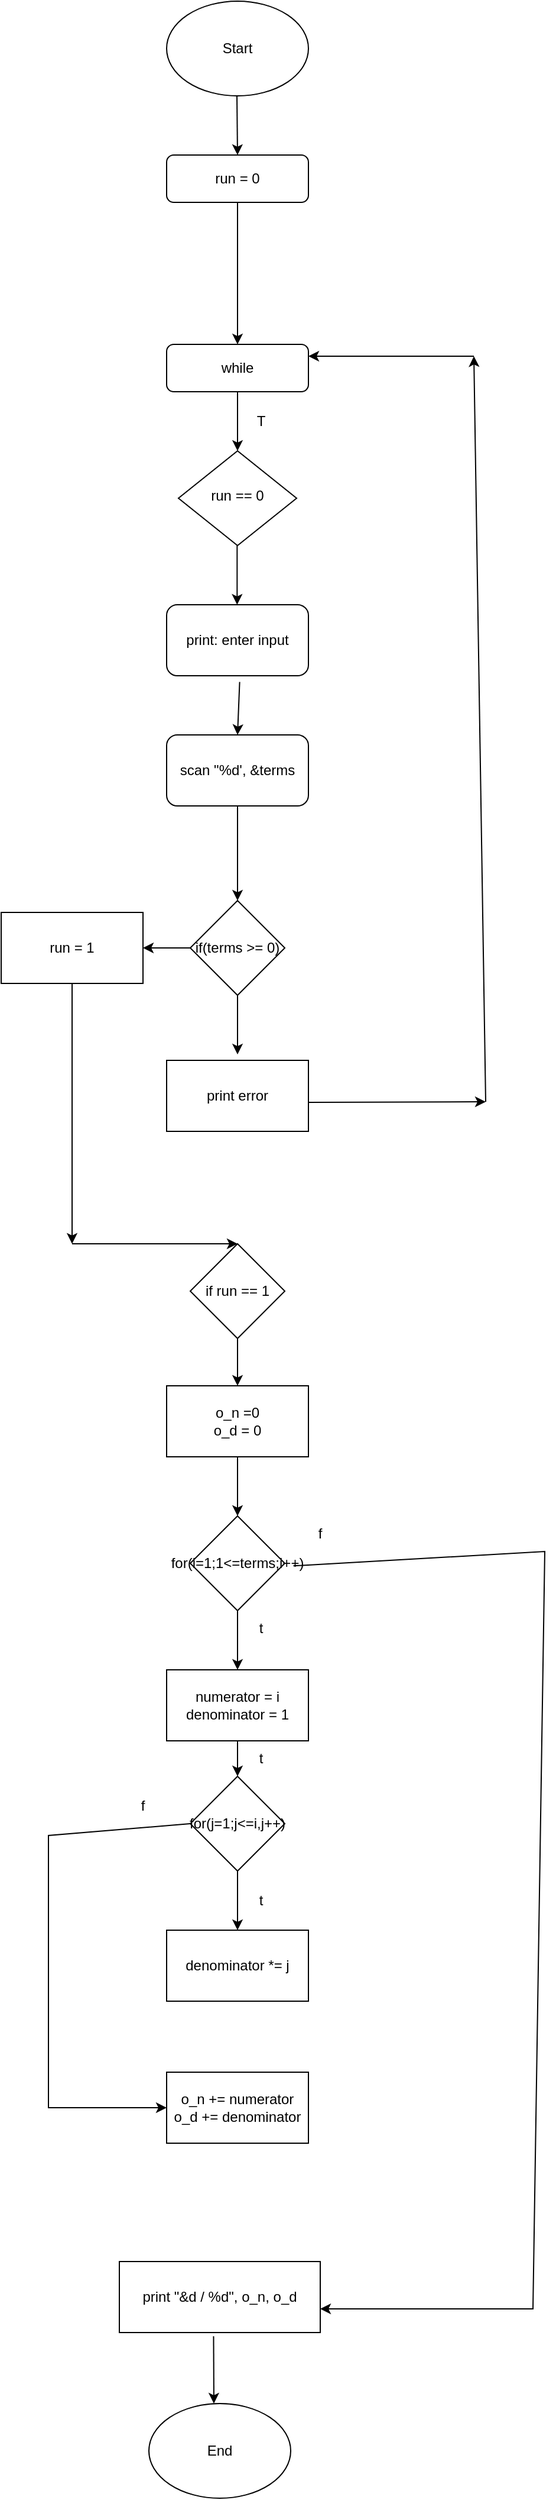 <mxfile version="16.5.6" type="device"><diagram id="C5RBs43oDa-KdzZeNtuy" name="Page-1"><mxGraphModel dx="1220" dy="2321" grid="1" gridSize="10" guides="1" tooltips="1" connect="1" arrows="1" fold="1" page="1" pageScale="1" pageWidth="827" pageHeight="1169" math="0" shadow="0"><root><mxCell id="WIyWlLk6GJQsqaUBKTNV-0"/><mxCell id="WIyWlLk6GJQsqaUBKTNV-1" parent="WIyWlLk6GJQsqaUBKTNV-0"/><mxCell id="WIyWlLk6GJQsqaUBKTNV-3" value="while" style="rounded=1;whiteSpace=wrap;html=1;fontSize=12;glass=0;strokeWidth=1;shadow=0;" parent="WIyWlLk6GJQsqaUBKTNV-1" vertex="1"><mxGeometry x="160" y="80" width="120" height="40" as="geometry"/></mxCell><mxCell id="WIyWlLk6GJQsqaUBKTNV-6" value="run == 0" style="rhombus;whiteSpace=wrap;html=1;shadow=0;fontFamily=Helvetica;fontSize=12;align=center;strokeWidth=1;spacing=6;spacingTop=-4;" parent="WIyWlLk6GJQsqaUBKTNV-1" vertex="1"><mxGeometry x="170" y="170" width="100" height="80" as="geometry"/></mxCell><mxCell id="DGJ5KSILgkrPZ0Xr6B0E-1" value="scan &quot;%d', &amp;amp;terms" style="rounded=1;whiteSpace=wrap;html=1;" vertex="1" parent="WIyWlLk6GJQsqaUBKTNV-1"><mxGeometry x="160" y="410" width="120" height="60" as="geometry"/></mxCell><mxCell id="DGJ5KSILgkrPZ0Xr6B0E-2" value="if(terms &amp;gt;= 0)" style="rhombus;whiteSpace=wrap;html=1;" vertex="1" parent="WIyWlLk6GJQsqaUBKTNV-1"><mxGeometry x="180" y="550" width="80" height="80" as="geometry"/></mxCell><mxCell id="DGJ5KSILgkrPZ0Xr6B0E-3" value="" style="endArrow=classic;html=1;rounded=0;exitX=0.5;exitY=1;exitDx=0;exitDy=0;" edge="1" parent="WIyWlLk6GJQsqaUBKTNV-1" source="DGJ5KSILgkrPZ0Xr6B0E-1"><mxGeometry width="50" height="50" relative="1" as="geometry"><mxPoint x="110" y="590" as="sourcePoint"/><mxPoint x="220" y="550" as="targetPoint"/></mxGeometry></mxCell><mxCell id="DGJ5KSILgkrPZ0Xr6B0E-4" value="" style="endArrow=classic;html=1;rounded=0;exitX=0.5;exitY=1;exitDx=0;exitDy=0;" edge="1" parent="WIyWlLk6GJQsqaUBKTNV-1" source="DGJ5KSILgkrPZ0Xr6B0E-2"><mxGeometry width="50" height="50" relative="1" as="geometry"><mxPoint x="210" y="700" as="sourcePoint"/><mxPoint x="220" y="680" as="targetPoint"/></mxGeometry></mxCell><mxCell id="DGJ5KSILgkrPZ0Xr6B0E-5" value="run = 1" style="rounded=0;whiteSpace=wrap;html=1;" vertex="1" parent="WIyWlLk6GJQsqaUBKTNV-1"><mxGeometry x="20" y="560" width="120" height="60" as="geometry"/></mxCell><mxCell id="DGJ5KSILgkrPZ0Xr6B0E-6" value="print error" style="rounded=0;whiteSpace=wrap;html=1;" vertex="1" parent="WIyWlLk6GJQsqaUBKTNV-1"><mxGeometry x="160" y="685" width="120" height="60" as="geometry"/></mxCell><mxCell id="DGJ5KSILgkrPZ0Xr6B0E-7" value="" style="endArrow=classic;html=1;rounded=0;" edge="1" parent="WIyWlLk6GJQsqaUBKTNV-1"><mxGeometry width="50" height="50" relative="1" as="geometry"><mxPoint x="180" y="590" as="sourcePoint"/><mxPoint x="140" y="590" as="targetPoint"/></mxGeometry></mxCell><mxCell id="DGJ5KSILgkrPZ0Xr6B0E-8" value="" style="endArrow=classic;html=1;rounded=0;exitX=0.997;exitY=0.591;exitDx=0;exitDy=0;exitPerimeter=0;" edge="1" parent="WIyWlLk6GJQsqaUBKTNV-1" source="DGJ5KSILgkrPZ0Xr6B0E-6"><mxGeometry width="50" height="50" relative="1" as="geometry"><mxPoint x="310" y="750" as="sourcePoint"/><mxPoint x="430" y="720" as="targetPoint"/></mxGeometry></mxCell><mxCell id="DGJ5KSILgkrPZ0Xr6B0E-9" value="" style="endArrow=classic;html=1;rounded=0;" edge="1" parent="WIyWlLk6GJQsqaUBKTNV-1"><mxGeometry width="50" height="50" relative="1" as="geometry"><mxPoint x="430" y="720" as="sourcePoint"/><mxPoint x="420" y="90" as="targetPoint"/></mxGeometry></mxCell><mxCell id="DGJ5KSILgkrPZ0Xr6B0E-10" value="" style="endArrow=classic;html=1;rounded=0;entryX=1;entryY=0.25;entryDx=0;entryDy=0;" edge="1" parent="WIyWlLk6GJQsqaUBKTNV-1" target="WIyWlLk6GJQsqaUBKTNV-3"><mxGeometry width="50" height="50" relative="1" as="geometry"><mxPoint x="420" y="90" as="sourcePoint"/><mxPoint x="390" y="90" as="targetPoint"/></mxGeometry></mxCell><mxCell id="DGJ5KSILgkrPZ0Xr6B0E-11" value="" style="endArrow=classic;html=1;rounded=0;exitX=0.5;exitY=1;exitDx=0;exitDy=0;" edge="1" parent="WIyWlLk6GJQsqaUBKTNV-1" source="DGJ5KSILgkrPZ0Xr6B0E-5"><mxGeometry width="50" height="50" relative="1" as="geometry"><mxPoint x="50" y="680" as="sourcePoint"/><mxPoint x="80" y="840" as="targetPoint"/></mxGeometry></mxCell><mxCell id="DGJ5KSILgkrPZ0Xr6B0E-12" value="Start" style="ellipse;whiteSpace=wrap;html=1;" vertex="1" parent="WIyWlLk6GJQsqaUBKTNV-1"><mxGeometry x="160" y="-210" width="120" height="80" as="geometry"/></mxCell><mxCell id="DGJ5KSILgkrPZ0Xr6B0E-13" value="" style="endArrow=classic;html=1;rounded=0;entryX=0.5;entryY=0;entryDx=0;entryDy=0;exitX=0.5;exitY=1;exitDx=0;exitDy=0;" edge="1" parent="WIyWlLk6GJQsqaUBKTNV-1" source="DGJ5KSILgkrPZ0Xr6B0E-48" target="WIyWlLk6GJQsqaUBKTNV-3"><mxGeometry width="50" height="50" relative="1" as="geometry"><mxPoint x="230" y="10" as="sourcePoint"/><mxPoint x="150" y="40" as="targetPoint"/></mxGeometry></mxCell><mxCell id="DGJ5KSILgkrPZ0Xr6B0E-14" value="if run == 1" style="rhombus;whiteSpace=wrap;html=1;" vertex="1" parent="WIyWlLk6GJQsqaUBKTNV-1"><mxGeometry x="180" y="840" width="80" height="80" as="geometry"/></mxCell><mxCell id="DGJ5KSILgkrPZ0Xr6B0E-15" value="" style="endArrow=classic;html=1;rounded=0;" edge="1" parent="WIyWlLk6GJQsqaUBKTNV-1"><mxGeometry width="50" height="50" relative="1" as="geometry"><mxPoint x="80" y="840" as="sourcePoint"/><mxPoint x="220" y="840" as="targetPoint"/></mxGeometry></mxCell><mxCell id="DGJ5KSILgkrPZ0Xr6B0E-16" value="" style="endArrow=classic;html=1;rounded=0;exitX=0.5;exitY=1;exitDx=0;exitDy=0;" edge="1" parent="WIyWlLk6GJQsqaUBKTNV-1" source="DGJ5KSILgkrPZ0Xr6B0E-14"><mxGeometry width="50" height="50" relative="1" as="geometry"><mxPoint x="220" y="970" as="sourcePoint"/><mxPoint x="220" y="960" as="targetPoint"/></mxGeometry></mxCell><mxCell id="DGJ5KSILgkrPZ0Xr6B0E-17" value="o_n =0&lt;br&gt;o_d = 0" style="rounded=0;whiteSpace=wrap;html=1;" vertex="1" parent="WIyWlLk6GJQsqaUBKTNV-1"><mxGeometry x="160" y="960" width="120" height="60" as="geometry"/></mxCell><mxCell id="DGJ5KSILgkrPZ0Xr6B0E-18" value="print: enter input" style="rounded=1;whiteSpace=wrap;html=1;" vertex="1" parent="WIyWlLk6GJQsqaUBKTNV-1"><mxGeometry x="160" y="300" width="120" height="60" as="geometry"/></mxCell><mxCell id="DGJ5KSILgkrPZ0Xr6B0E-19" value="" style="endArrow=classic;html=1;rounded=0;exitX=0.515;exitY=1.088;exitDx=0;exitDy=0;exitPerimeter=0;" edge="1" parent="WIyWlLk6GJQsqaUBKTNV-1" source="DGJ5KSILgkrPZ0Xr6B0E-18"><mxGeometry width="50" height="50" relative="1" as="geometry"><mxPoint x="219.66" y="350" as="sourcePoint"/><mxPoint x="220" y="410" as="targetPoint"/></mxGeometry></mxCell><mxCell id="DGJ5KSILgkrPZ0Xr6B0E-21" value="" style="endArrow=classic;html=1;rounded=0;exitX=0.5;exitY=1;exitDx=0;exitDy=0;entryX=0.5;entryY=0;entryDx=0;entryDy=0;" edge="1" parent="WIyWlLk6GJQsqaUBKTNV-1" source="WIyWlLk6GJQsqaUBKTNV-3" target="WIyWlLk6GJQsqaUBKTNV-6"><mxGeometry width="50" height="50" relative="1" as="geometry"><mxPoint x="220" y="170" as="sourcePoint"/><mxPoint x="270" y="120" as="targetPoint"/></mxGeometry></mxCell><mxCell id="DGJ5KSILgkrPZ0Xr6B0E-22" value="" style="endArrow=classic;html=1;rounded=0;exitX=0.5;exitY=1;exitDx=0;exitDy=0;entryX=0.5;entryY=0;entryDx=0;entryDy=0;" edge="1" parent="WIyWlLk6GJQsqaUBKTNV-1"><mxGeometry width="50" height="50" relative="1" as="geometry"><mxPoint x="219.66" y="250" as="sourcePoint"/><mxPoint x="219.66" y="300" as="targetPoint"/></mxGeometry></mxCell><mxCell id="DGJ5KSILgkrPZ0Xr6B0E-24" value="T" style="text;html=1;strokeColor=none;fillColor=none;align=center;verticalAlign=middle;whiteSpace=wrap;rounded=0;" vertex="1" parent="WIyWlLk6GJQsqaUBKTNV-1"><mxGeometry x="210" y="130" width="60" height="30" as="geometry"/></mxCell><mxCell id="DGJ5KSILgkrPZ0Xr6B0E-25" value="" style="endArrow=classic;html=1;rounded=0;exitX=0.5;exitY=1;exitDx=0;exitDy=0;" edge="1" parent="WIyWlLk6GJQsqaUBKTNV-1" source="DGJ5KSILgkrPZ0Xr6B0E-17"><mxGeometry width="50" height="50" relative="1" as="geometry"><mxPoint x="220" y="1100" as="sourcePoint"/><mxPoint x="220" y="1070" as="targetPoint"/></mxGeometry></mxCell><mxCell id="DGJ5KSILgkrPZ0Xr6B0E-26" value="for(i=1;1&amp;lt;=terms;i++)" style="rhombus;whiteSpace=wrap;html=1;" vertex="1" parent="WIyWlLk6GJQsqaUBKTNV-1"><mxGeometry x="180" y="1070" width="80" height="80" as="geometry"/></mxCell><mxCell id="DGJ5KSILgkrPZ0Xr6B0E-27" value="" style="endArrow=classic;html=1;rounded=0;exitX=0.5;exitY=1;exitDx=0;exitDy=0;" edge="1" parent="WIyWlLk6GJQsqaUBKTNV-1" source="DGJ5KSILgkrPZ0Xr6B0E-26"><mxGeometry width="50" height="50" relative="1" as="geometry"><mxPoint x="220" y="1200" as="sourcePoint"/><mxPoint x="220" y="1200" as="targetPoint"/></mxGeometry></mxCell><mxCell id="DGJ5KSILgkrPZ0Xr6B0E-28" value="numerator = i&lt;br&gt;denominator = 1" style="rounded=0;whiteSpace=wrap;html=1;" vertex="1" parent="WIyWlLk6GJQsqaUBKTNV-1"><mxGeometry x="160" y="1200" width="120" height="60" as="geometry"/></mxCell><mxCell id="DGJ5KSILgkrPZ0Xr6B0E-30" value="" style="endArrow=classic;html=1;rounded=0;exitX=0.5;exitY=1;exitDx=0;exitDy=0;" edge="1" parent="WIyWlLk6GJQsqaUBKTNV-1" source="DGJ5KSILgkrPZ0Xr6B0E-28"><mxGeometry width="50" height="50" relative="1" as="geometry"><mxPoint x="140" y="1330" as="sourcePoint"/><mxPoint x="220" y="1290" as="targetPoint"/></mxGeometry></mxCell><mxCell id="DGJ5KSILgkrPZ0Xr6B0E-32" value="for(j=1;j&amp;lt;=i,j++)" style="rhombus;whiteSpace=wrap;html=1;" vertex="1" parent="WIyWlLk6GJQsqaUBKTNV-1"><mxGeometry x="180" y="1290" width="80" height="80" as="geometry"/></mxCell><mxCell id="DGJ5KSILgkrPZ0Xr6B0E-33" value="" style="endArrow=classic;html=1;rounded=0;exitX=0.5;exitY=1;exitDx=0;exitDy=0;" edge="1" parent="WIyWlLk6GJQsqaUBKTNV-1" source="DGJ5KSILgkrPZ0Xr6B0E-32"><mxGeometry width="50" height="50" relative="1" as="geometry"><mxPoint x="240" y="1460" as="sourcePoint"/><mxPoint x="220" y="1420" as="targetPoint"/></mxGeometry></mxCell><mxCell id="DGJ5KSILgkrPZ0Xr6B0E-34" value="denominator *= j" style="rounded=0;whiteSpace=wrap;html=1;" vertex="1" parent="WIyWlLk6GJQsqaUBKTNV-1"><mxGeometry x="160" y="1420" width="120" height="60" as="geometry"/></mxCell><mxCell id="DGJ5KSILgkrPZ0Xr6B0E-35" value="" style="endArrow=classic;html=1;rounded=0;exitX=1.091;exitY=0.527;exitDx=0;exitDy=0;exitPerimeter=0;" edge="1" parent="WIyWlLk6GJQsqaUBKTNV-1" source="DGJ5KSILgkrPZ0Xr6B0E-26"><mxGeometry width="50" height="50" relative="1" as="geometry"><mxPoint x="280" y="1120" as="sourcePoint"/><mxPoint x="290" y="1740" as="targetPoint"/><Array as="points"><mxPoint x="480" y="1100"/><mxPoint x="470" y="1740"/></Array></mxGeometry></mxCell><mxCell id="DGJ5KSILgkrPZ0Xr6B0E-36" value="" style="endArrow=classic;html=1;rounded=0;exitX=0;exitY=0.5;exitDx=0;exitDy=0;entryX=0;entryY=0.5;entryDx=0;entryDy=0;" edge="1" parent="WIyWlLk6GJQsqaUBKTNV-1" source="DGJ5KSILgkrPZ0Xr6B0E-32" target="DGJ5KSILgkrPZ0Xr6B0E-41"><mxGeometry width="50" height="50" relative="1" as="geometry"><mxPoint x="310" y="1360" as="sourcePoint"/><mxPoint x="360" y="1310" as="targetPoint"/><Array as="points"><mxPoint x="60" y="1340"/><mxPoint x="60" y="1570"/></Array></mxGeometry></mxCell><mxCell id="DGJ5KSILgkrPZ0Xr6B0E-37" value="t" style="text;html=1;strokeColor=none;fillColor=none;align=center;verticalAlign=middle;whiteSpace=wrap;rounded=0;" vertex="1" parent="WIyWlLk6GJQsqaUBKTNV-1"><mxGeometry x="210" y="1150" width="60" height="30" as="geometry"/></mxCell><mxCell id="DGJ5KSILgkrPZ0Xr6B0E-38" value="t" style="text;html=1;strokeColor=none;fillColor=none;align=center;verticalAlign=middle;whiteSpace=wrap;rounded=0;" vertex="1" parent="WIyWlLk6GJQsqaUBKTNV-1"><mxGeometry x="210" y="1260" width="60" height="30" as="geometry"/></mxCell><mxCell id="DGJ5KSILgkrPZ0Xr6B0E-39" value="f" style="text;html=1;strokeColor=none;fillColor=none;align=center;verticalAlign=middle;whiteSpace=wrap;rounded=0;" vertex="1" parent="WIyWlLk6GJQsqaUBKTNV-1"><mxGeometry x="260" y="1070" width="60" height="30" as="geometry"/></mxCell><mxCell id="DGJ5KSILgkrPZ0Xr6B0E-40" value="f" style="text;html=1;strokeColor=none;fillColor=none;align=center;verticalAlign=middle;whiteSpace=wrap;rounded=0;" vertex="1" parent="WIyWlLk6GJQsqaUBKTNV-1"><mxGeometry x="110" y="1300" width="60" height="30" as="geometry"/></mxCell><mxCell id="DGJ5KSILgkrPZ0Xr6B0E-41" value="o_n += numerator&lt;br&gt;o_d += denominator" style="rounded=0;whiteSpace=wrap;html=1;" vertex="1" parent="WIyWlLk6GJQsqaUBKTNV-1"><mxGeometry x="160" y="1540" width="120" height="60" as="geometry"/></mxCell><mxCell id="DGJ5KSILgkrPZ0Xr6B0E-43" value="t" style="text;html=1;strokeColor=none;fillColor=none;align=center;verticalAlign=middle;whiteSpace=wrap;rounded=0;" vertex="1" parent="WIyWlLk6GJQsqaUBKTNV-1"><mxGeometry x="210" y="1380" width="60" height="30" as="geometry"/></mxCell><mxCell id="DGJ5KSILgkrPZ0Xr6B0E-45" value="print &quot;&amp;amp;d / %d&quot;, o_n, o_d" style="rounded=0;whiteSpace=wrap;html=1;" vertex="1" parent="WIyWlLk6GJQsqaUBKTNV-1"><mxGeometry x="120" y="1700" width="170" height="60" as="geometry"/></mxCell><mxCell id="DGJ5KSILgkrPZ0Xr6B0E-46" value="" style="endArrow=classic;html=1;rounded=0;exitX=0.469;exitY=1.053;exitDx=0;exitDy=0;exitPerimeter=0;" edge="1" parent="WIyWlLk6GJQsqaUBKTNV-1" source="DGJ5KSILgkrPZ0Xr6B0E-45"><mxGeometry width="50" height="50" relative="1" as="geometry"><mxPoint x="200" y="1880" as="sourcePoint"/><mxPoint x="200" y="1820" as="targetPoint"/></mxGeometry></mxCell><mxCell id="DGJ5KSILgkrPZ0Xr6B0E-47" value="End" style="ellipse;whiteSpace=wrap;html=1;" vertex="1" parent="WIyWlLk6GJQsqaUBKTNV-1"><mxGeometry x="145" y="1820" width="120" height="80" as="geometry"/></mxCell><mxCell id="DGJ5KSILgkrPZ0Xr6B0E-48" value="run = 0" style="rounded=1;whiteSpace=wrap;html=1;fontSize=12;glass=0;strokeWidth=1;shadow=0;" vertex="1" parent="WIyWlLk6GJQsqaUBKTNV-1"><mxGeometry x="160" y="-80" width="120" height="40" as="geometry"/></mxCell><mxCell id="DGJ5KSILgkrPZ0Xr6B0E-49" value="" style="endArrow=classic;html=1;rounded=0;exitX=0.5;exitY=1;exitDx=0;exitDy=0;" edge="1" parent="WIyWlLk6GJQsqaUBKTNV-1"><mxGeometry width="50" height="50" relative="1" as="geometry"><mxPoint x="219.5" y="-130" as="sourcePoint"/><mxPoint x="220" y="-80" as="targetPoint"/></mxGeometry></mxCell></root></mxGraphModel></diagram></mxfile>